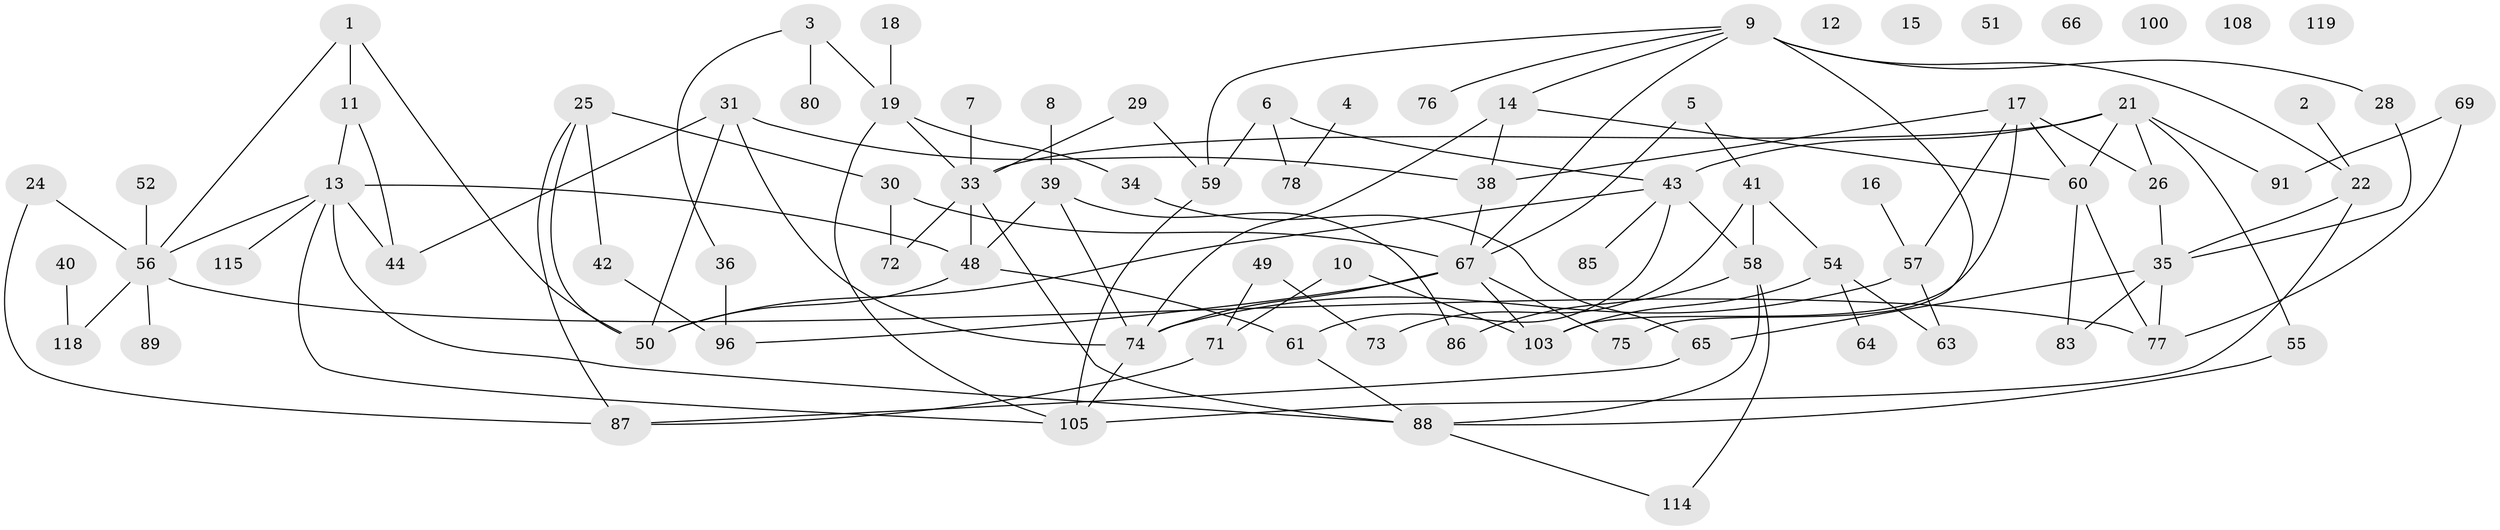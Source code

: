 // Generated by graph-tools (version 1.1) at 2025/23/03/03/25 07:23:28]
// undirected, 83 vertices, 121 edges
graph export_dot {
graph [start="1"]
  node [color=gray90,style=filled];
  1;
  2;
  3 [super="+45"];
  4;
  5 [super="+98"];
  6;
  7 [super="+53"];
  8;
  9 [super="+20"];
  10 [super="+32"];
  11 [super="+23"];
  12;
  13 [super="+113"];
  14 [super="+104"];
  15;
  16;
  17 [super="+70"];
  18;
  19 [super="+82"];
  21 [super="+81"];
  22 [super="+93"];
  24 [super="+102"];
  25 [super="+27"];
  26;
  28 [super="+111"];
  29 [super="+46"];
  30 [super="+47"];
  31 [super="+101"];
  33 [super="+37"];
  34 [super="+99"];
  35 [super="+106"];
  36;
  38;
  39 [super="+90"];
  40;
  41;
  42;
  43 [super="+117"];
  44;
  48;
  49;
  50 [super="+109"];
  51;
  52;
  54 [super="+94"];
  55;
  56 [super="+84"];
  57 [super="+62"];
  58 [super="+68"];
  59 [super="+92"];
  60 [super="+112"];
  61;
  63;
  64;
  65;
  66;
  67 [super="+97"];
  69;
  71 [super="+120"];
  72;
  73 [super="+79"];
  74 [super="+110"];
  75;
  76;
  77 [super="+95"];
  78;
  80;
  83;
  85;
  86;
  87;
  88 [super="+107"];
  89;
  91;
  96 [super="+116"];
  100;
  103;
  105;
  108;
  114;
  115;
  118;
  119;
  1 -- 11;
  1 -- 56;
  1 -- 50;
  2 -- 22;
  3 -- 80;
  3 -- 36;
  3 -- 19;
  4 -- 78;
  5 -- 67;
  5 -- 41;
  6 -- 78;
  6 -- 59;
  6 -- 43;
  7 -- 33;
  8 -- 39;
  9 -- 75 [weight=2];
  9 -- 76;
  9 -- 14;
  9 -- 67;
  9 -- 28;
  9 -- 59;
  9 -- 22;
  10 -- 71;
  10 -- 103;
  11 -- 44;
  11 -- 13;
  13 -- 88;
  13 -- 48;
  13 -- 115;
  13 -- 56;
  13 -- 105;
  13 -- 44;
  14 -- 38;
  14 -- 74;
  14 -- 60;
  16 -- 57;
  17 -- 57;
  17 -- 38;
  17 -- 103;
  17 -- 26;
  17 -- 60;
  18 -- 19;
  19 -- 105;
  19 -- 33;
  19 -- 34;
  21 -- 91;
  21 -- 55;
  21 -- 26;
  21 -- 43;
  21 -- 60;
  21 -- 33;
  22 -- 105;
  22 -- 35;
  24 -- 56;
  24 -- 87;
  25 -- 50;
  25 -- 42;
  25 -- 30;
  25 -- 87;
  26 -- 35;
  28 -- 35;
  29 -- 33;
  29 -- 59;
  30 -- 67;
  30 -- 72;
  31 -- 50;
  31 -- 38;
  31 -- 74;
  31 -- 44;
  33 -- 48;
  33 -- 72;
  33 -- 88;
  34 -- 65;
  35 -- 77;
  35 -- 65;
  35 -- 83;
  36 -- 96;
  38 -- 67;
  39 -- 48;
  39 -- 86;
  39 -- 74;
  40 -- 118;
  41 -- 58;
  41 -- 54;
  41 -- 73;
  42 -- 96;
  43 -- 61;
  43 -- 85;
  43 -- 50;
  43 -- 58;
  48 -- 61;
  48 -- 50;
  49 -- 71;
  49 -- 73;
  52 -- 56;
  54 -- 64;
  54 -- 103;
  54 -- 63;
  55 -- 88;
  56 -- 77;
  56 -- 89;
  56 -- 118;
  57 -- 63;
  57 -- 74;
  58 -- 114;
  58 -- 86;
  58 -- 88;
  59 -- 105;
  60 -- 83;
  60 -- 77;
  61 -- 88;
  65 -- 87;
  67 -- 74;
  67 -- 96;
  67 -- 75;
  67 -- 103;
  69 -- 91;
  69 -- 77;
  71 -- 87;
  74 -- 105;
  88 -- 114;
}
